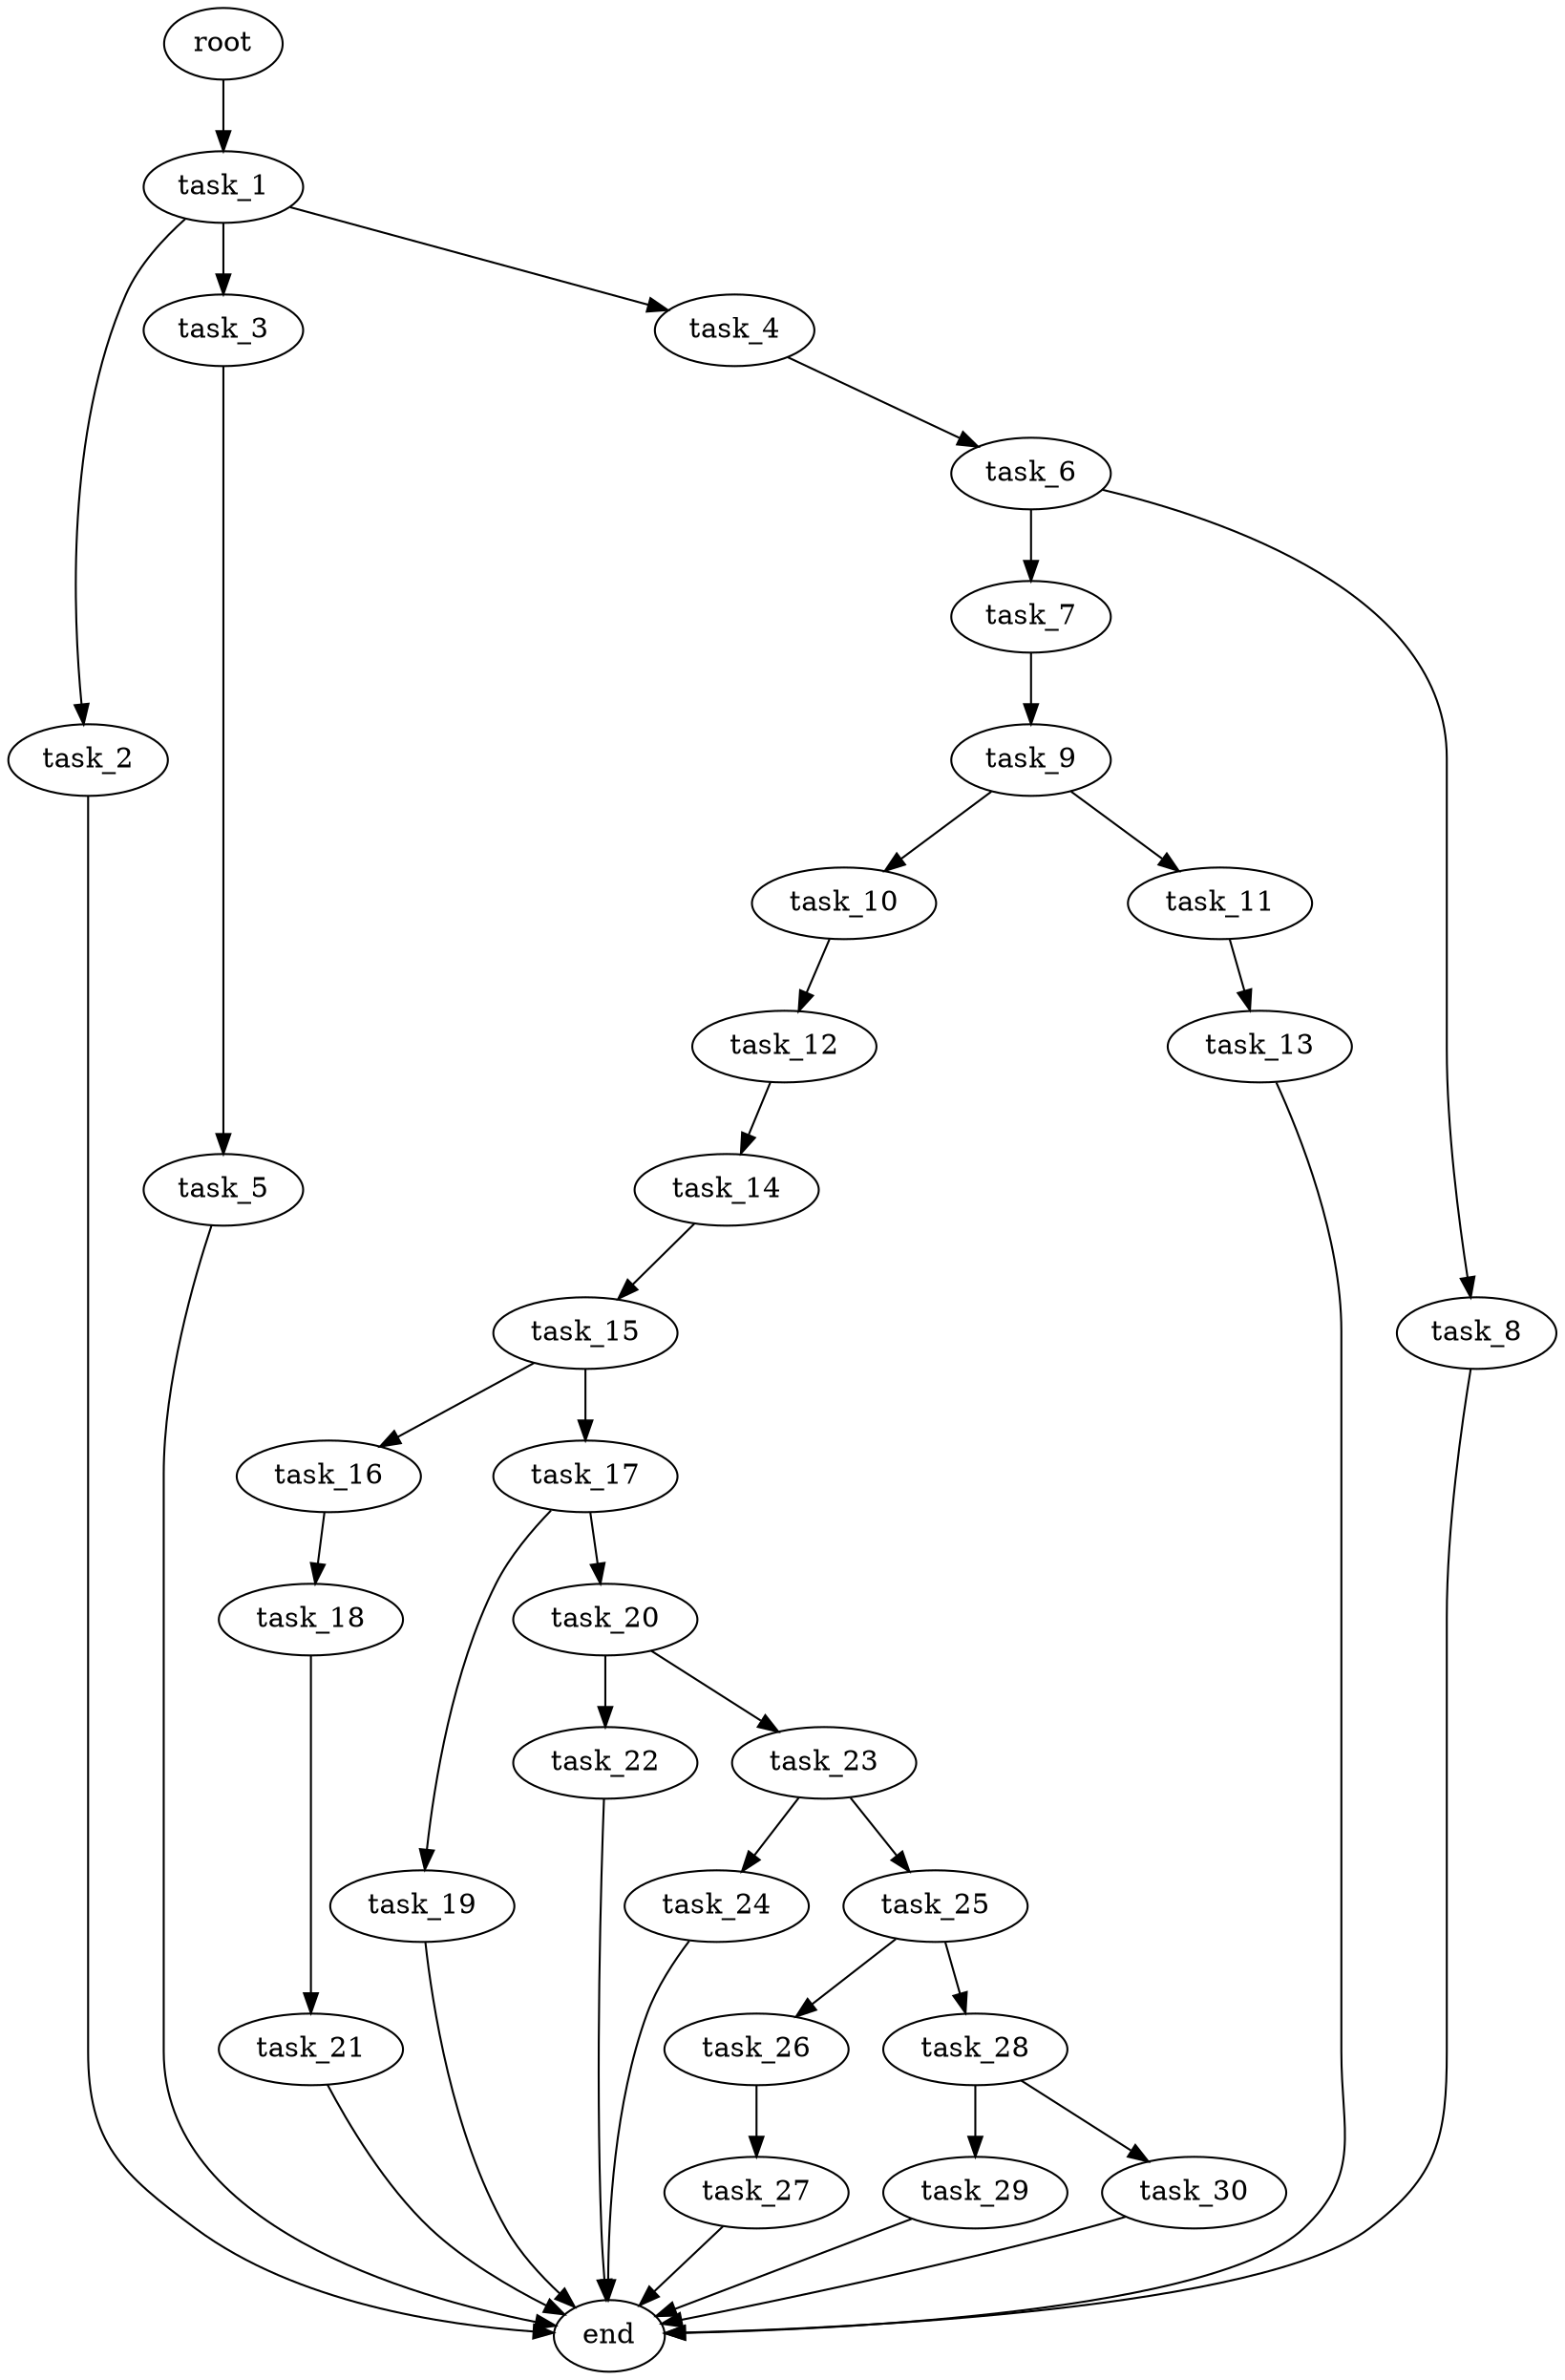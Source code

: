 digraph G {
  root [size="0.000000e+00"];
  task_1 [size="1.524862e+09"];
  task_2 [size="6.278269e+09"];
  task_3 [size="4.975731e+09"];
  task_4 [size="8.047460e+09"];
  task_5 [size="1.427083e+09"];
  task_6 [size="8.704704e+09"];
  task_7 [size="5.471813e+09"];
  task_8 [size="9.689502e+09"];
  task_9 [size="7.814674e+09"];
  task_10 [size="8.725897e+08"];
  task_11 [size="9.420458e+08"];
  task_12 [size="3.137873e+09"];
  task_13 [size="9.340626e+09"];
  task_14 [size="1.615563e+09"];
  task_15 [size="2.801893e+09"];
  task_16 [size="3.633919e+09"];
  task_17 [size="8.932032e+08"];
  task_18 [size="1.792683e+09"];
  task_19 [size="7.719633e+09"];
  task_20 [size="2.580183e+09"];
  task_21 [size="4.733136e+09"];
  task_22 [size="2.561007e+09"];
  task_23 [size="8.766702e+09"];
  task_24 [size="6.503271e+09"];
  task_25 [size="1.405332e+09"];
  task_26 [size="1.240538e+09"];
  task_27 [size="5.687766e+09"];
  task_28 [size="3.968868e+08"];
  task_29 [size="8.590174e+09"];
  task_30 [size="4.009991e+09"];
  end [size="0.000000e+00"];

  root -> task_1 [size="1.000000e-12"];
  task_1 -> task_2 [size="6.278269e+08"];
  task_1 -> task_3 [size="4.975731e+08"];
  task_1 -> task_4 [size="8.047460e+08"];
  task_2 -> end [size="1.000000e-12"];
  task_3 -> task_5 [size="1.427083e+08"];
  task_4 -> task_6 [size="8.704704e+08"];
  task_5 -> end [size="1.000000e-12"];
  task_6 -> task_7 [size="5.471813e+08"];
  task_6 -> task_8 [size="9.689502e+08"];
  task_7 -> task_9 [size="7.814674e+08"];
  task_8 -> end [size="1.000000e-12"];
  task_9 -> task_10 [size="8.725897e+07"];
  task_9 -> task_11 [size="9.420458e+07"];
  task_10 -> task_12 [size="3.137873e+08"];
  task_11 -> task_13 [size="9.340626e+08"];
  task_12 -> task_14 [size="1.615563e+08"];
  task_13 -> end [size="1.000000e-12"];
  task_14 -> task_15 [size="2.801893e+08"];
  task_15 -> task_16 [size="3.633919e+08"];
  task_15 -> task_17 [size="8.932032e+07"];
  task_16 -> task_18 [size="1.792683e+08"];
  task_17 -> task_19 [size="7.719633e+08"];
  task_17 -> task_20 [size="2.580183e+08"];
  task_18 -> task_21 [size="4.733136e+08"];
  task_19 -> end [size="1.000000e-12"];
  task_20 -> task_22 [size="2.561007e+08"];
  task_20 -> task_23 [size="8.766702e+08"];
  task_21 -> end [size="1.000000e-12"];
  task_22 -> end [size="1.000000e-12"];
  task_23 -> task_24 [size="6.503271e+08"];
  task_23 -> task_25 [size="1.405332e+08"];
  task_24 -> end [size="1.000000e-12"];
  task_25 -> task_26 [size="1.240538e+08"];
  task_25 -> task_28 [size="3.968868e+07"];
  task_26 -> task_27 [size="5.687766e+08"];
  task_27 -> end [size="1.000000e-12"];
  task_28 -> task_29 [size="8.590174e+08"];
  task_28 -> task_30 [size="4.009991e+08"];
  task_29 -> end [size="1.000000e-12"];
  task_30 -> end [size="1.000000e-12"];
}
